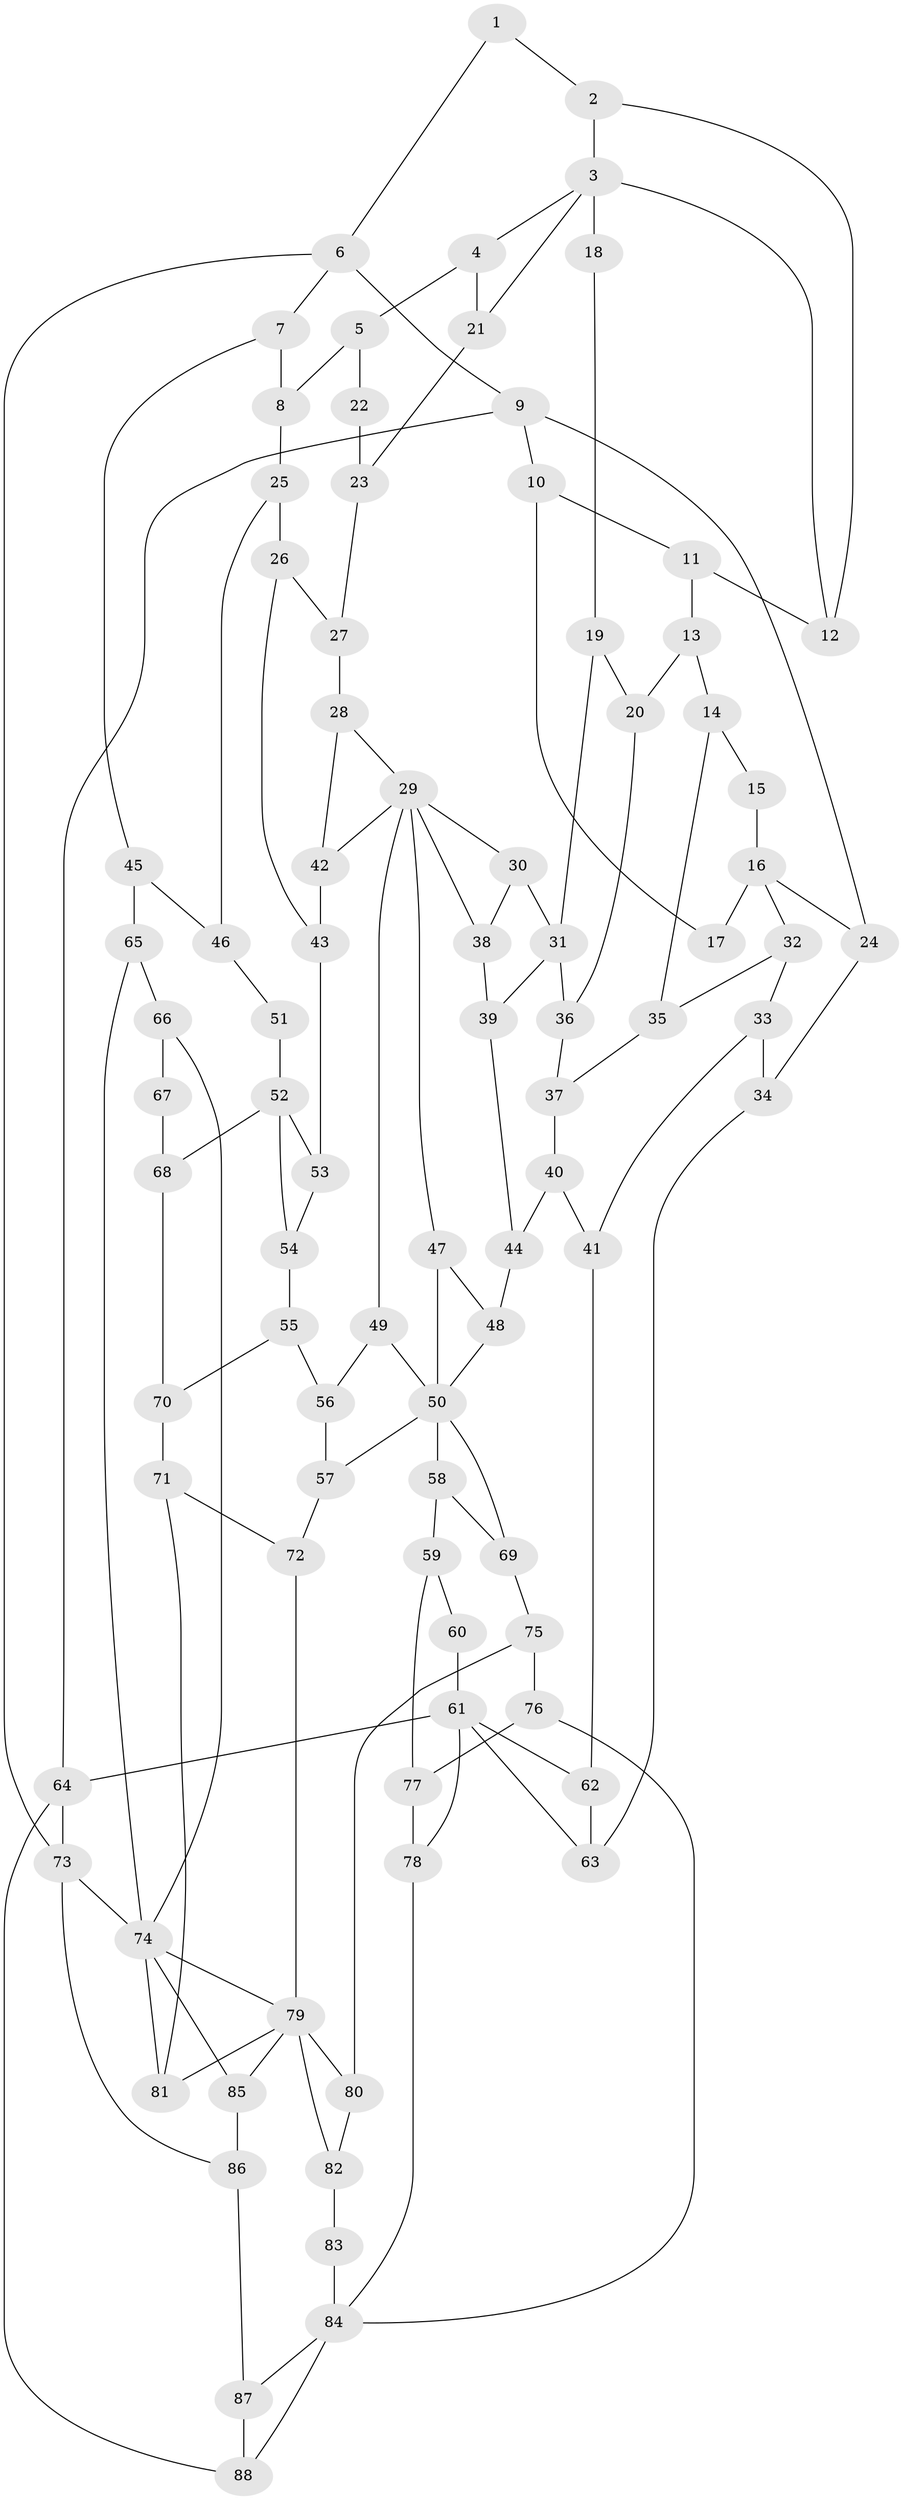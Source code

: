 // original degree distribution, {3: 0.016129032258064516, 4: 0.23387096774193547, 5: 0.532258064516129, 6: 0.21774193548387097}
// Generated by graph-tools (version 1.1) at 2025/54/03/04/25 22:54:30]
// undirected, 88 vertices, 140 edges
graph export_dot {
  node [color=gray90,style=filled];
  1;
  2;
  3;
  4;
  5;
  6;
  7;
  8;
  9;
  10;
  11;
  12;
  13;
  14;
  15;
  16;
  17;
  18;
  19;
  20;
  21;
  22;
  23;
  24;
  25;
  26;
  27;
  28;
  29;
  30;
  31;
  32;
  33;
  34;
  35;
  36;
  37;
  38;
  39;
  40;
  41;
  42;
  43;
  44;
  45;
  46;
  47;
  48;
  49;
  50;
  51;
  52;
  53;
  54;
  55;
  56;
  57;
  58;
  59;
  60;
  61;
  62;
  63;
  64;
  65;
  66;
  67;
  68;
  69;
  70;
  71;
  72;
  73;
  74;
  75;
  76;
  77;
  78;
  79;
  80;
  81;
  82;
  83;
  84;
  85;
  86;
  87;
  88;
  1 -- 2 [weight=1.0];
  1 -- 6 [weight=1.0];
  2 -- 3 [weight=1.0];
  2 -- 12 [weight=1.0];
  3 -- 4 [weight=1.0];
  3 -- 12 [weight=1.0];
  3 -- 18 [weight=2.0];
  3 -- 21 [weight=1.0];
  4 -- 5 [weight=1.0];
  4 -- 21 [weight=1.0];
  5 -- 8 [weight=1.0];
  5 -- 22 [weight=2.0];
  6 -- 7 [weight=1.0];
  6 -- 9 [weight=1.0];
  6 -- 73 [weight=1.0];
  7 -- 8 [weight=1.0];
  7 -- 45 [weight=1.0];
  8 -- 25 [weight=1.0];
  9 -- 10 [weight=1.0];
  9 -- 24 [weight=1.0];
  9 -- 64 [weight=1.0];
  10 -- 11 [weight=1.0];
  10 -- 17 [weight=1.0];
  11 -- 12 [weight=1.0];
  11 -- 13 [weight=1.0];
  13 -- 14 [weight=1.0];
  13 -- 20 [weight=1.0];
  14 -- 15 [weight=1.0];
  14 -- 35 [weight=1.0];
  15 -- 16 [weight=2.0];
  16 -- 17 [weight=2.0];
  16 -- 24 [weight=1.0];
  16 -- 32 [weight=1.0];
  18 -- 19 [weight=1.0];
  19 -- 20 [weight=1.0];
  19 -- 31 [weight=1.0];
  20 -- 36 [weight=1.0];
  21 -- 23 [weight=1.0];
  22 -- 23 [weight=1.0];
  23 -- 27 [weight=1.0];
  24 -- 34 [weight=1.0];
  25 -- 26 [weight=1.0];
  25 -- 46 [weight=1.0];
  26 -- 27 [weight=1.0];
  26 -- 43 [weight=1.0];
  27 -- 28 [weight=1.0];
  28 -- 29 [weight=1.0];
  28 -- 42 [weight=1.0];
  29 -- 30 [weight=1.0];
  29 -- 38 [weight=1.0];
  29 -- 42 [weight=1.0];
  29 -- 47 [weight=1.0];
  29 -- 49 [weight=1.0];
  30 -- 31 [weight=1.0];
  30 -- 38 [weight=1.0];
  31 -- 36 [weight=1.0];
  31 -- 39 [weight=1.0];
  32 -- 33 [weight=1.0];
  32 -- 35 [weight=1.0];
  33 -- 34 [weight=1.0];
  33 -- 41 [weight=1.0];
  34 -- 63 [weight=1.0];
  35 -- 37 [weight=1.0];
  36 -- 37 [weight=1.0];
  37 -- 40 [weight=1.0];
  38 -- 39 [weight=1.0];
  39 -- 44 [weight=1.0];
  40 -- 41 [weight=1.0];
  40 -- 44 [weight=1.0];
  41 -- 62 [weight=1.0];
  42 -- 43 [weight=1.0];
  43 -- 53 [weight=1.0];
  44 -- 48 [weight=1.0];
  45 -- 46 [weight=1.0];
  45 -- 65 [weight=1.0];
  46 -- 51 [weight=1.0];
  47 -- 48 [weight=1.0];
  47 -- 50 [weight=1.0];
  48 -- 50 [weight=1.0];
  49 -- 50 [weight=1.0];
  49 -- 56 [weight=1.0];
  50 -- 57 [weight=1.0];
  50 -- 58 [weight=1.0];
  50 -- 69 [weight=1.0];
  51 -- 52 [weight=2.0];
  52 -- 53 [weight=1.0];
  52 -- 54 [weight=1.0];
  52 -- 68 [weight=2.0];
  53 -- 54 [weight=1.0];
  54 -- 55 [weight=1.0];
  55 -- 56 [weight=1.0];
  55 -- 70 [weight=1.0];
  56 -- 57 [weight=1.0];
  57 -- 72 [weight=1.0];
  58 -- 59 [weight=1.0];
  58 -- 69 [weight=1.0];
  59 -- 60 [weight=1.0];
  59 -- 77 [weight=1.0];
  60 -- 61 [weight=2.0];
  61 -- 62 [weight=1.0];
  61 -- 63 [weight=1.0];
  61 -- 64 [weight=1.0];
  61 -- 78 [weight=1.0];
  62 -- 63 [weight=1.0];
  64 -- 73 [weight=1.0];
  64 -- 88 [weight=1.0];
  65 -- 66 [weight=1.0];
  65 -- 74 [weight=1.0];
  66 -- 67 [weight=1.0];
  66 -- 74 [weight=1.0];
  67 -- 68 [weight=2.0];
  68 -- 70 [weight=1.0];
  69 -- 75 [weight=1.0];
  70 -- 71 [weight=1.0];
  71 -- 72 [weight=1.0];
  71 -- 81 [weight=1.0];
  72 -- 79 [weight=1.0];
  73 -- 74 [weight=1.0];
  73 -- 86 [weight=1.0];
  74 -- 79 [weight=1.0];
  74 -- 81 [weight=1.0];
  74 -- 85 [weight=1.0];
  75 -- 76 [weight=1.0];
  75 -- 80 [weight=1.0];
  76 -- 77 [weight=1.0];
  76 -- 84 [weight=1.0];
  77 -- 78 [weight=1.0];
  78 -- 84 [weight=1.0];
  79 -- 80 [weight=1.0];
  79 -- 81 [weight=1.0];
  79 -- 82 [weight=1.0];
  79 -- 85 [weight=1.0];
  80 -- 82 [weight=1.0];
  82 -- 83 [weight=1.0];
  83 -- 84 [weight=2.0];
  84 -- 87 [weight=1.0];
  84 -- 88 [weight=1.0];
  85 -- 86 [weight=1.0];
  86 -- 87 [weight=1.0];
  87 -- 88 [weight=1.0];
}
